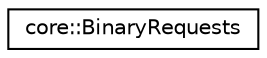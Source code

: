 digraph "Graphical Class Hierarchy"
{
 // LATEX_PDF_SIZE
  edge [fontname="Helvetica",fontsize="10",labelfontname="Helvetica",labelfontsize="10"];
  node [fontname="Helvetica",fontsize="10",shape=record];
  rankdir="LR";
  Node0 [label="core::BinaryRequests",height=0.2,width=0.4,color="black", fillcolor="white", style="filled",URL="$db/d16/classcore_1_1BinaryRequests.html",tooltip=" "];
}
